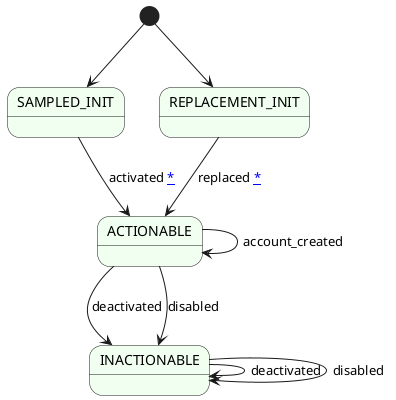 @startuml
skinparam state {
    BackgroundColor HoneyDew
}

[*] --> SAMPLED_INIT
[*] --> REPLACEMENT_INIT
SAMPLED_INIT --> ACTIONABLE : activated [[https://github.com/ONSdigital/rm-case-service/blob/master/src/main/java/uk/gov/ons/ctp/response/casesvc/scheduled/distribution/CaseDistributor.java#L197 *]]
REPLACEMENT_INIT --> ACTIONABLE : replaced [[https://github.com/ONSdigital/rm-case-service/blob/master/src/main/java/uk/gov/ons/ctp/response/casesvc/scheduled/distribution/CaseDistributor.java#L201 *]]
ACTIONABLE --> ACTIONABLE : account_created
ACTIONABLE --> INACTIONABLE : deactivated
ACTIONABLE --> INACTIONABLE : disabled
INACTIONABLE --> INACTIONABLE : deactivated
INACTIONABLE --> INACTIONABLE : disabled
@enduml